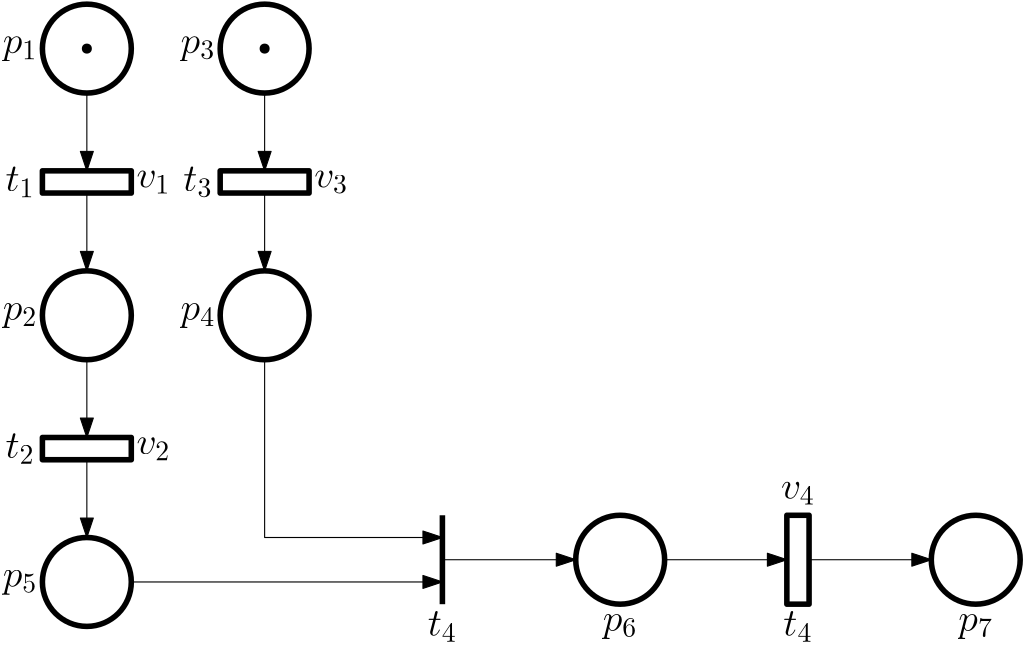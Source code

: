<?xml version="1.0"?>
<!DOCTYPE ipe SYSTEM "ipe.dtd">
<ipe version="70218" creator="Ipe 7.2.28">
<info created="D:20231003165611" modified="D:20231003170603"/>
<ipestyle name="basic">
<symbol name="arrow/arc(spx)">
<path stroke="sym-stroke" fill="sym-stroke" pen="sym-pen">
0 0 m
-1 0.333 l
-1 -0.333 l
h
</path>
</symbol>
<symbol name="arrow/farc(spx)">
<path stroke="sym-stroke" fill="white" pen="sym-pen">
0 0 m
-1 0.333 l
-1 -0.333 l
h
</path>
</symbol>
<symbol name="arrow/ptarc(spx)">
<path stroke="sym-stroke" fill="sym-stroke" pen="sym-pen">
0 0 m
-1 0.333 l
-0.8 0 l
-1 -0.333 l
h
</path>
</symbol>
<symbol name="arrow/fptarc(spx)">
<path stroke="sym-stroke" fill="white" pen="sym-pen">
0 0 m
-1 0.333 l
-0.8 0 l
-1 -0.333 l
h
</path>
</symbol>
<symbol name="mark/circle(sx)" transformations="translations">
<path fill="sym-stroke">
0.6 0 0 0.6 0 0 e
0.4 0 0 0.4 0 0 e
</path>
</symbol>
<symbol name="mark/disk(sx)" transformations="translations">
<path fill="sym-stroke">
0.6 0 0 0.6 0 0 e
</path>
</symbol>
<symbol name="mark/fdisk(sfx)" transformations="translations">
<group>
<path fill="sym-fill">
0.5 0 0 0.5 0 0 e
</path>
<path fill="sym-stroke" fillrule="eofill">
0.6 0 0 0.6 0 0 e
0.4 0 0 0.4 0 0 e
</path>
</group>
</symbol>
<symbol name="mark/box(sx)" transformations="translations">
<path fill="sym-stroke" fillrule="eofill">
-0.6 -0.6 m
0.6 -0.6 l
0.6 0.6 l
-0.6 0.6 l
h
-0.4 -0.4 m
0.4 -0.4 l
0.4 0.4 l
-0.4 0.4 l
h
</path>
</symbol>
<symbol name="mark/square(sx)" transformations="translations">
<path fill="sym-stroke">
-0.6 -0.6 m
0.6 -0.6 l
0.6 0.6 l
-0.6 0.6 l
h
</path>
</symbol>
<symbol name="mark/fsquare(sfx)" transformations="translations">
<group>
<path fill="sym-fill">
-0.5 -0.5 m
0.5 -0.5 l
0.5 0.5 l
-0.5 0.5 l
h
</path>
<path fill="sym-stroke" fillrule="eofill">
-0.6 -0.6 m
0.6 -0.6 l
0.6 0.6 l
-0.6 0.6 l
h
-0.4 -0.4 m
0.4 -0.4 l
0.4 0.4 l
-0.4 0.4 l
h
</path>
</group>
</symbol>
<symbol name="mark/cross(sx)" transformations="translations">
<group>
<path fill="sym-stroke">
-0.43 -0.57 m
0.57 0.43 l
0.43 0.57 l
-0.57 -0.43 l
h
</path>
<path fill="sym-stroke">
-0.43 0.57 m
0.57 -0.43 l
0.43 -0.57 l
-0.57 0.43 l
h
</path>
</group>
</symbol>
<symbol name="arrow/fnormal(spx)">
<path stroke="sym-stroke" fill="white" pen="sym-pen">
0 0 m
-1 0.333 l
-1 -0.333 l
h
</path>
</symbol>
<symbol name="arrow/pointed(spx)">
<path stroke="sym-stroke" fill="sym-stroke" pen="sym-pen">
0 0 m
-1 0.333 l
-0.8 0 l
-1 -0.333 l
h
</path>
</symbol>
<symbol name="arrow/fpointed(spx)">
<path stroke="sym-stroke" fill="white" pen="sym-pen">
0 0 m
-1 0.333 l
-0.8 0 l
-1 -0.333 l
h
</path>
</symbol>
<symbol name="arrow/linear(spx)">
<path stroke="sym-stroke" pen="sym-pen">
-1 0.333 m
0 0 l
-1 -0.333 l
</path>
</symbol>
<symbol name="arrow/fdouble(spx)">
<path stroke="sym-stroke" fill="white" pen="sym-pen">
0 0 m
-1 0.333 l
-1 -0.333 l
h
-1 0 m
-2 0.333 l
-2 -0.333 l
h
</path>
</symbol>
<symbol name="arrow/double(spx)">
<path stroke="sym-stroke" fill="sym-stroke" pen="sym-pen">
0 0 m
-1 0.333 l
-1 -0.333 l
h
-1 0 m
-2 0.333 l
-2 -0.333 l
h
</path>
</symbol>
<symbol name="arrow/mid-normal(spx)">
<path stroke="sym-stroke" fill="sym-stroke" pen="sym-pen">
0.5 0 m
-0.5 0.333 l
-0.5 -0.333 l
h
</path>
</symbol>
<symbol name="arrow/mid-fnormal(spx)">
<path stroke="sym-stroke" fill="white" pen="sym-pen">
0.5 0 m
-0.5 0.333 l
-0.5 -0.333 l
h
</path>
</symbol>
<symbol name="arrow/mid-pointed(spx)">
<path stroke="sym-stroke" fill="sym-stroke" pen="sym-pen">
0.5 0 m
-0.5 0.333 l
-0.3 0 l
-0.5 -0.333 l
h
</path>
</symbol>
<symbol name="arrow/mid-fpointed(spx)">
<path stroke="sym-stroke" fill="white" pen="sym-pen">
0.5 0 m
-0.5 0.333 l
-0.3 0 l
-0.5 -0.333 l
h
</path>
</symbol>
<symbol name="arrow/mid-double(spx)">
<path stroke="sym-stroke" fill="sym-stroke" pen="sym-pen">
1 0 m
0 0.333 l
0 -0.333 l
h
0 0 m
-1 0.333 l
-1 -0.333 l
h
</path>
</symbol>
<symbol name="arrow/mid-fdouble(spx)">
<path stroke="sym-stroke" fill="white" pen="sym-pen">
1 0 m
0 0.333 l
0 -0.333 l
h
0 0 m
-1 0.333 l
-1 -0.333 l
h
</path>
</symbol>
<anglesize name="22.5 deg" value="22.5"/>
<anglesize name="30 deg" value="30"/>
<anglesize name="45 deg" value="45"/>
<anglesize name="60 deg" value="60"/>
<anglesize name="90 deg" value="90"/>
<arrowsize name="large" value="10"/>
<arrowsize name="small" value="5"/>
<arrowsize name="tiny" value="3"/>
<color name="blue" value="0 0 1"/>
<color name="brown" value="0.647 0.165 0.165"/>
<color name="darkblue" value="0 0 0.545"/>
<color name="darkcyan" value="0 0.545 0.545"/>
<color name="darkgray" value="0.663"/>
<color name="darkgreen" value="0 0.392 0"/>
<color name="darkmagenta" value="0.545 0 0.545"/>
<color name="darkorange" value="1 0.549 0"/>
<color name="darkred" value="0.545 0 0"/>
<color name="gold" value="1 0.843 0"/>
<color name="gray" value="0.745"/>
<color name="green" value="0 1 0"/>
<color name="lightblue" value="0.678 0.847 0.902"/>
<color name="lightcyan" value="0.878 1 1"/>
<color name="lightgray" value="0.827"/>
<color name="lightgreen" value="0.565 0.933 0.565"/>
<color name="lightyellow" value="1 1 0.878"/>
<color name="navy" value="0 0 0.502"/>
<color name="orange" value="1 0.647 0"/>
<color name="pink" value="1 0.753 0.796"/>
<color name="purple" value="0.627 0.125 0.941"/>
<color name="red" value="1 0 0"/>
<color name="seagreen" value="0.18 0.545 0.341"/>
<color name="turquoise" value="0.251 0.878 0.816"/>
<color name="violet" value="0.933 0.51 0.933"/>
<color name="yellow" value="1 1 0"/>
<dashstyle name="dash dot dotted" value="[4 2 1 2 1 2] 0"/>
<dashstyle name="dash dotted" value="[4 2 1 2] 0"/>
<dashstyle name="dashed" value="[4] 0"/>
<dashstyle name="dotted" value="[1 3] 0"/>
<gridsize name="10 pts (~3.5 mm)" value="10"/>
<gridsize name="14 pts (~5 mm)" value="14"/>
<gridsize name="16 pts (~6 mm)" value="16"/>
<gridsize name="20 pts (~7 mm)" value="20"/>
<gridsize name="28 pts (~10 mm)" value="28"/>
<gridsize name="32 pts (~12 mm)" value="32"/>
<gridsize name="4 pts" value="4"/>
<gridsize name="56 pts (~20 mm)" value="56"/>
<gridsize name="8 pts (~3 mm)" value="8"/>
<opacity name="10%" value="0.1"/>
<opacity name="30%" value="0.3"/>
<opacity name="50%" value="0.5"/>
<opacity name="75%" value="0.75"/>
<pen name="fat" value="1.2"/>
<pen name="heavier" value="0.8"/>
<pen name="ultrafat" value="2"/>
<symbolsize name="large" value="5"/>
<symbolsize name="small" value="2"/>
<symbolsize name="tiny" value="1.1"/>
<textsize name="Huge" value="\Huge"/>
<textsize name="LARGE" value="\LARGE"/>
<textsize name="Large" value="\Large"/>
<textsize name="footnote" value="\footnotesize"/>
<textsize name="huge" value="\huge"/>
<textsize name="large" value="\large"/>
<textsize name="script" value="\scriptsize"/>
<textsize name="small" value="\small"/>
<textsize name="tiny" value="\tiny"/>
<textstyle name="center" begin="\begin{center}" end="\end{center}"/>
<textstyle name="item" begin="\begin{itemize}\item{}" end="\end{itemize}"/>
<textstyle name="itemize" begin="\begin{itemize}" end="\end{itemize}"/>
<tiling name="falling" angle="-60" step="4" width="1"/>
<tiling name="rising" angle="30" step="4" width="1"/>
</ipestyle>
<page>
<layer name="alpha"/>
<view layers="alpha" active="alpha"/>
<path layer="alpha" stroke="black" pen="ultrafat">
16 0 0 16 64 768 e
</path>
<path stroke="black" pen="ultrafat">
16 0 0 16 128 768 e
</path>
<use name="mark/disk(sx)" pos="64 768" size="normal" stroke="black"/>
<use name="mark/disk(sx)" pos="128 768" size="normal" stroke="black"/>
<path stroke="black" pen="ultrafat">
48 724 m
48 716 l
80 716 l
80 724 l
h
</path>
<path stroke="black" pen="ultrafat">
112 724 m
112 716 l
144 716 l
144 724 l
h
</path>
<path stroke="black" pen="ultrafat">
16 0 0 16 64 672 e
</path>
<path stroke="black" pen="ultrafat">
16 0 0 16 128 672 e
</path>
<path stroke="black" pen="ultrafat">
48 628 m
48 620 l
80 620 l
80 628 l
h
</path>
<path stroke="black" pen="ultrafat">
16 0 0 16 64 576 e
</path>
<path stroke="black" pen="ultrafat">
192 568 m
192 600 l
</path>
<path stroke="black" pen="ultrafat">
16 0 0 16 256 584 e
</path>
<path stroke="black" pen="ultrafat">
16 0 0 16 384 584 e
</path>
<path stroke="black" pen="ultrafat">
316 600 m
316 568 l
324 568 l
324 600 l
h
</path>
<path stroke="black" arrow="normal/normal">
64 752 m
64 724 l
</path>
<path stroke="black" arrow="normal/normal">
128 752 m
128 724 l
</path>
<path stroke="black" arrow="normal/normal">
64 716 m
64 688 l
</path>
<path stroke="black" arrow="normal/normal">
128 716 m
128 688 l
</path>
<path stroke="black" arrow="normal/normal">
64 656 m
64 628 l
</path>
<path stroke="black" arrow="normal/normal">
64 620 m
64 592 l
</path>
<path stroke="black" arrow="normal/normal">
80 576 m
192 576 l
</path>
<path stroke="black" arrow="normal/normal">
128 656 m
128 592 l
192 592 l
</path>
<path stroke="black" arrow="normal/normal">
192 584 m
240 584 l
</path>
<path stroke="black" arrow="normal/normal">
272 584 m
316 584 l
</path>
<path stroke="black" arrow="normal/normal">
324 584 m
368 584 l
</path>
<text transformations="translations" pos="40 768" stroke="black" type="label" width="12.53" height="6.176" depth="2.79" halign="center" valign="center" size="Large" style="math">p_1</text>
<text transformations="translations" pos="104 768" stroke="black" type="label" width="12.53" height="6.176" depth="2.79" halign="center" valign="center" size="Large" style="math">p_3</text>
<text transformations="translations" pos="40 720" stroke="black" type="label" width="10.552" height="8.826" depth="2.15" halign="center" valign="center" size="Large" style="math">t_1</text>
<text transformations="translations" pos="104 720" stroke="black" type="label" width="10.552" height="8.826" depth="2.15" halign="center" valign="center" size="Large" style="math">t_3</text>
<text transformations="translations" pos="40 672" stroke="black" type="label" width="12.53" height="6.176" depth="2.79" halign="center" valign="center" size="Large" style="math">p_2</text>
<text transformations="translations" pos="40 624" stroke="black" type="label" width="10.552" height="8.826" depth="2.15" halign="center" valign="center" size="Large" style="math">t_2</text>
<text transformations="translations" pos="104 672" stroke="black" type="label" width="12.53" height="6.176" depth="2.79" halign="center" valign="center" size="Large" style="math">p_4</text>
<text transformations="translations" pos="192 560" stroke="black" type="label" width="10.552" height="8.826" depth="2.15" halign="center" valign="center" size="Large" style="math">t_4</text>
<text transformations="translations" pos="40 576" stroke="black" type="label" width="12.53" height="6.176" depth="2.79" halign="center" valign="center" size="Large" style="math">p_5</text>
<text transformations="translations" pos="256 560" stroke="black" type="label" width="12.53" height="6.176" depth="2.79" halign="center" valign="center" size="Large" style="math">p_6</text>
<text transformations="translations" pos="320 560" stroke="black" type="label" width="10.552" height="8.826" depth="2.15" halign="center" valign="center" size="Large" style="math">t_4</text>
<text transformations="translations" pos="384 560" stroke="black" type="label" width="12.53" height="6.176" depth="2.79" halign="center" valign="center" size="Large" style="math">p_7</text>
<text transformations="translations" pos="88 720" stroke="black" type="label" width="12.271" height="6.179" depth="2.15" halign="center" valign="center" size="Large" style="math">v_1</text>
<text transformations="translations" pos="152 720" stroke="black" type="label" width="12.271" height="6.179" depth="2.15" halign="center" valign="center" size="Large" style="math">v_3</text>
<text transformations="translations" pos="88 624" stroke="black" type="label" width="12.271" height="6.179" depth="2.15" halign="center" valign="center" size="Large" style="math">v_2</text>
<text transformations="translations" pos="320 608" stroke="black" type="label" width="12.271" height="6.179" depth="2.15" halign="center" valign="center" size="Large" style="math">v_4</text>
</page>
</ipe>
